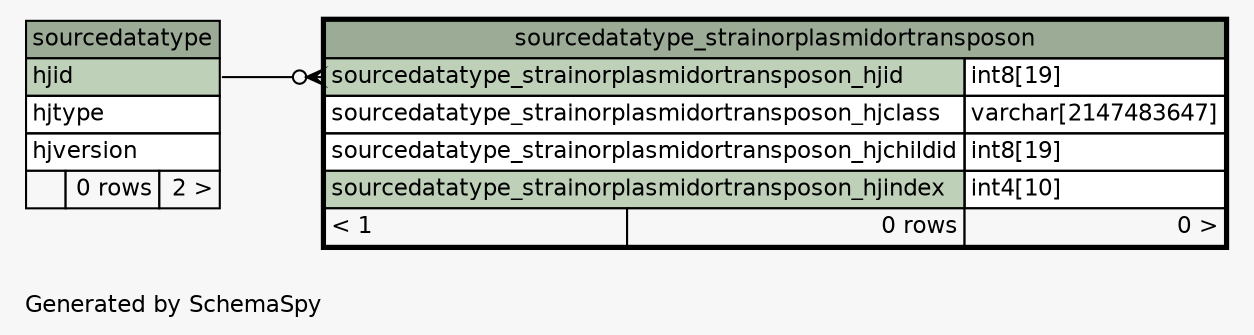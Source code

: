 // dot 2.38.0 on Windows 8.1 6.3
// SchemaSpy rev 590
digraph "oneDegreeRelationshipsDiagram" {
  graph [
    rankdir="RL"
    bgcolor="#f7f7f7"
    label="\nGenerated by SchemaSpy"
    labeljust="l"
    nodesep="0.18"
    ranksep="0.46"
    fontname="Helvetica"
    fontsize="11"
  ];
  node [
    fontname="Helvetica"
    fontsize="11"
    shape="plaintext"
  ];
  edge [
    arrowsize="0.8"
  ];
  "sourcedatatype_strainorplasmidortransposon":"sourcedatatype_strainorplasmidortransposon_hjid":w -> "sourcedatatype":"hjid":e [arrowhead=none dir=back arrowtail=crowodot];
  "sourcedatatype" [
    label=<
    <TABLE BORDER="0" CELLBORDER="1" CELLSPACING="0" BGCOLOR="#ffffff">
      <TR><TD COLSPAN="3" BGCOLOR="#9bab96" ALIGN="CENTER">sourcedatatype</TD></TR>
      <TR><TD PORT="hjid" COLSPAN="3" BGCOLOR="#bed1b8" ALIGN="LEFT">hjid</TD></TR>
      <TR><TD PORT="hjtype" COLSPAN="3" ALIGN="LEFT">hjtype</TD></TR>
      <TR><TD PORT="hjversion" COLSPAN="3" ALIGN="LEFT">hjversion</TD></TR>
      <TR><TD ALIGN="LEFT" BGCOLOR="#f7f7f7">  </TD><TD ALIGN="RIGHT" BGCOLOR="#f7f7f7">0 rows</TD><TD ALIGN="RIGHT" BGCOLOR="#f7f7f7">2 &gt;</TD></TR>
    </TABLE>>
    URL="sourcedatatype.html"
    tooltip="sourcedatatype"
  ];
  "sourcedatatype_strainorplasmidortransposon" [
    label=<
    <TABLE BORDER="2" CELLBORDER="1" CELLSPACING="0" BGCOLOR="#ffffff">
      <TR><TD COLSPAN="3" BGCOLOR="#9bab96" ALIGN="CENTER">sourcedatatype_strainorplasmidortransposon</TD></TR>
      <TR><TD PORT="sourcedatatype_strainorplasmidortransposon_hjid" COLSPAN="2" BGCOLOR="#bed1b8" ALIGN="LEFT">sourcedatatype_strainorplasmidortransposon_hjid</TD><TD PORT="sourcedatatype_strainorplasmidortransposon_hjid.type" ALIGN="LEFT">int8[19]</TD></TR>
      <TR><TD PORT="sourcedatatype_strainorplasmidortransposon_hjclass" COLSPAN="2" ALIGN="LEFT">sourcedatatype_strainorplasmidortransposon_hjclass</TD><TD PORT="sourcedatatype_strainorplasmidortransposon_hjclass.type" ALIGN="LEFT">varchar[2147483647]</TD></TR>
      <TR><TD PORT="sourcedatatype_strainorplasmidortransposon_hjchildid" COLSPAN="2" ALIGN="LEFT">sourcedatatype_strainorplasmidortransposon_hjchildid</TD><TD PORT="sourcedatatype_strainorplasmidortransposon_hjchildid.type" ALIGN="LEFT">int8[19]</TD></TR>
      <TR><TD PORT="sourcedatatype_strainorplasmidortransposon_hjindex" COLSPAN="2" BGCOLOR="#bed1b8" ALIGN="LEFT">sourcedatatype_strainorplasmidortransposon_hjindex</TD><TD PORT="sourcedatatype_strainorplasmidortransposon_hjindex.type" ALIGN="LEFT">int4[10]</TD></TR>
      <TR><TD ALIGN="LEFT" BGCOLOR="#f7f7f7">&lt; 1</TD><TD ALIGN="RIGHT" BGCOLOR="#f7f7f7">0 rows</TD><TD ALIGN="RIGHT" BGCOLOR="#f7f7f7">0 &gt;</TD></TR>
    </TABLE>>
    URL="sourcedatatype_strainorplasmidortransposon.html"
    tooltip="sourcedatatype_strainorplasmidortransposon"
  ];
}
